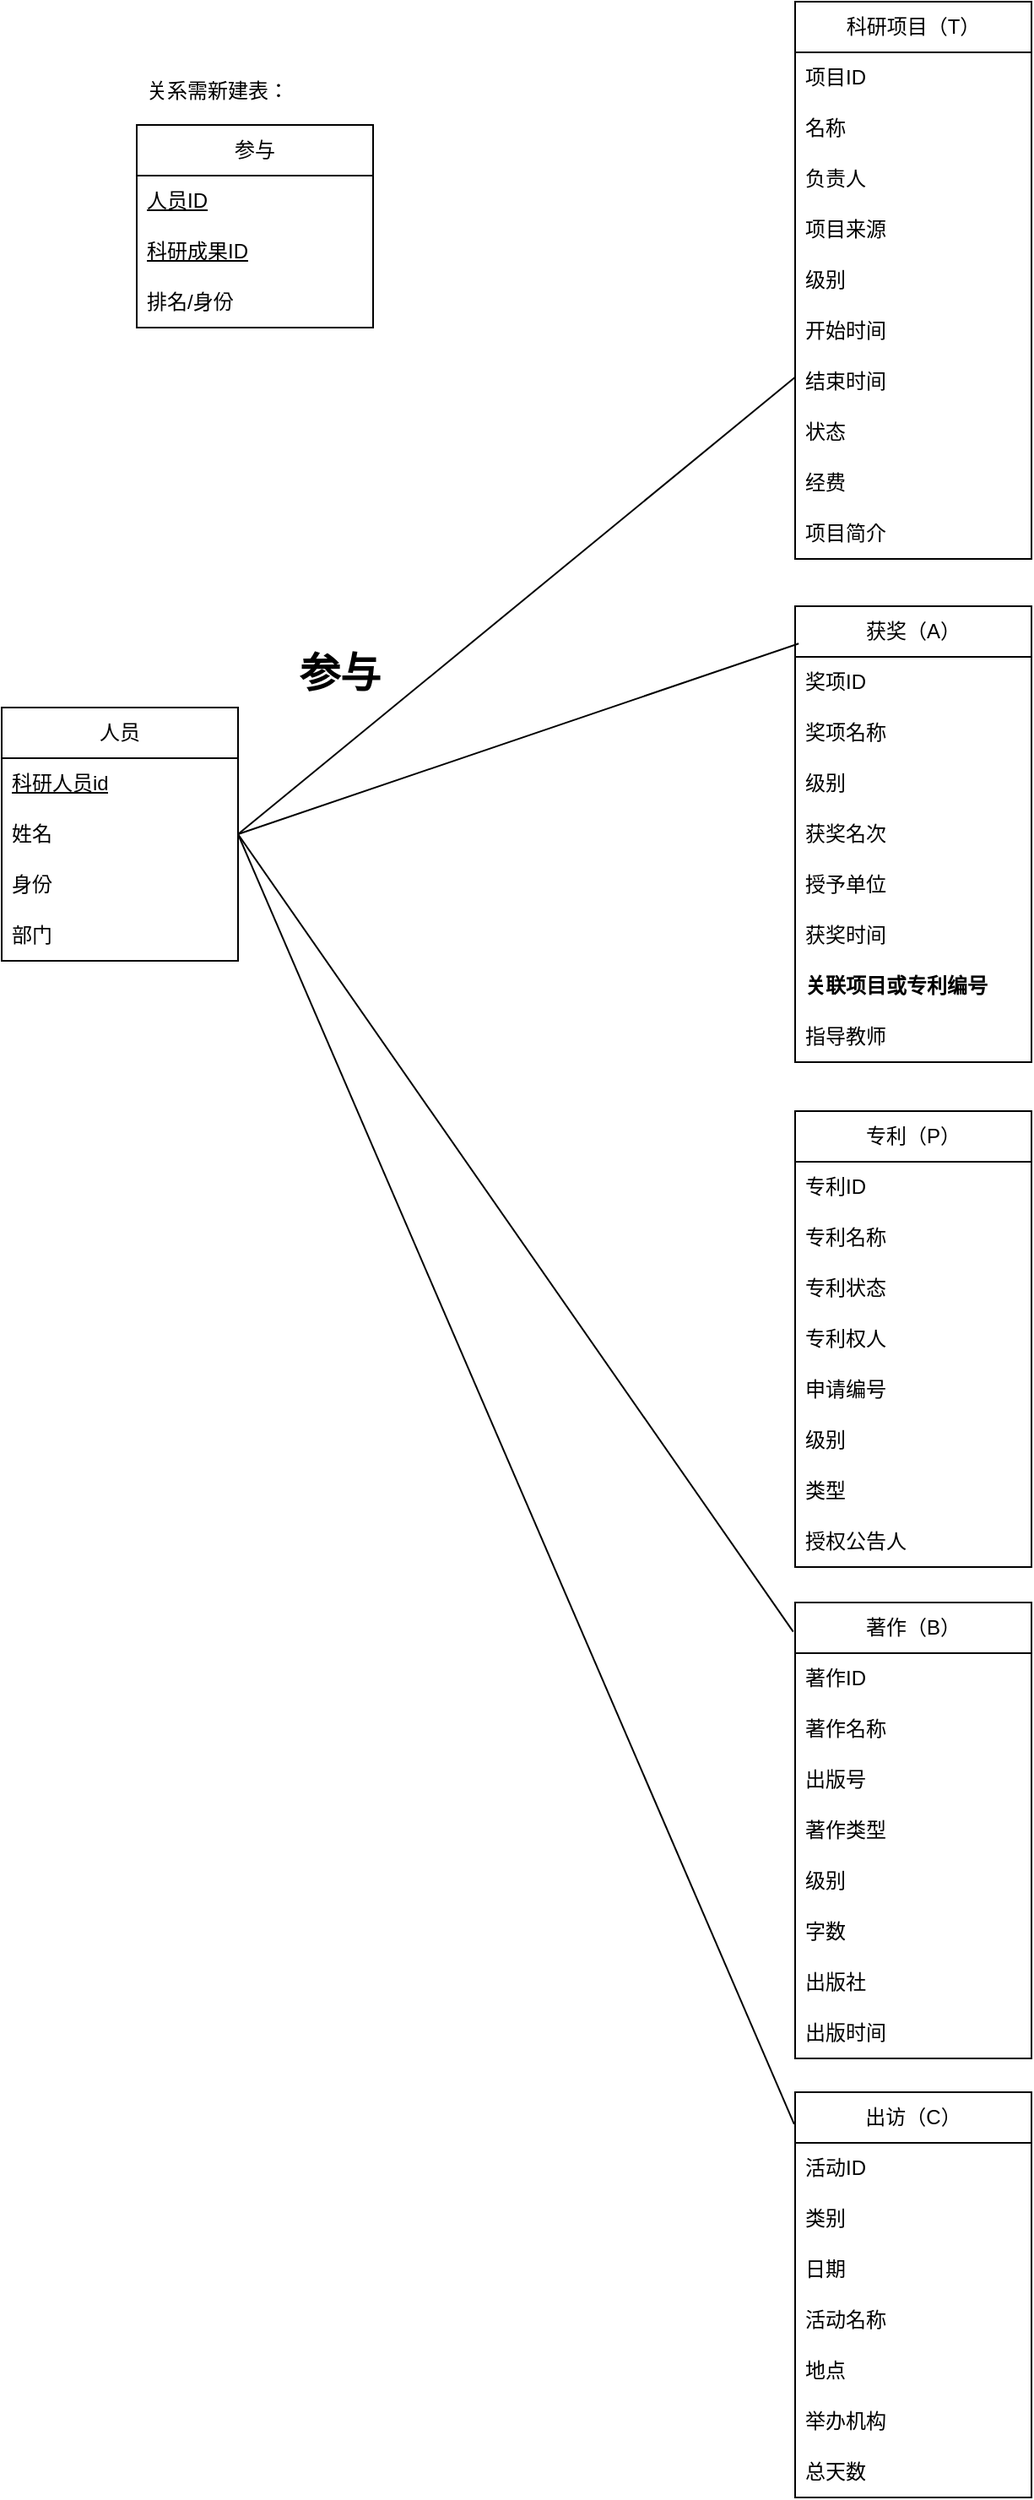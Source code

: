 <mxfile version="24.4.4" type="github">
  <diagram id="C5RBs43oDa-KdzZeNtuy" name="Page-1">
    <mxGraphModel dx="1548" dy="399" grid="1" gridSize="10" guides="1" tooltips="1" connect="1" arrows="1" fold="1" page="1" pageScale="1" pageWidth="827" pageHeight="1169" math="0" shadow="0">
      <root>
        <mxCell id="WIyWlLk6GJQsqaUBKTNV-0" />
        <mxCell id="WIyWlLk6GJQsqaUBKTNV-1" parent="WIyWlLk6GJQsqaUBKTNV-0" />
        <mxCell id="b3MbdYtVjMKW3tp-53om-20" value="科研项目（T）" style="swimlane;fontStyle=0;childLayout=stackLayout;horizontal=1;startSize=30;horizontalStack=0;resizeParent=1;resizeParentMax=0;resizeLast=0;collapsible=1;marginBottom=0;whiteSpace=wrap;html=1;" vertex="1" parent="WIyWlLk6GJQsqaUBKTNV-1">
          <mxGeometry x="-70" y="512" width="140" height="330" as="geometry" />
        </mxCell>
        <mxCell id="b3MbdYtVjMKW3tp-53om-21" value="项目ID" style="text;strokeColor=none;fillColor=none;align=left;verticalAlign=middle;spacingLeft=4;spacingRight=4;overflow=hidden;points=[[0,0.5],[1,0.5]];portConstraint=eastwest;rotatable=0;whiteSpace=wrap;html=1;" vertex="1" parent="b3MbdYtVjMKW3tp-53om-20">
          <mxGeometry y="30" width="140" height="30" as="geometry" />
        </mxCell>
        <mxCell id="b3MbdYtVjMKW3tp-53om-22" value="名称" style="text;strokeColor=none;fillColor=none;align=left;verticalAlign=middle;spacingLeft=4;spacingRight=4;overflow=hidden;points=[[0,0.5],[1,0.5]];portConstraint=eastwest;rotatable=0;whiteSpace=wrap;html=1;" vertex="1" parent="b3MbdYtVjMKW3tp-53om-20">
          <mxGeometry y="60" width="140" height="30" as="geometry" />
        </mxCell>
        <mxCell id="b3MbdYtVjMKW3tp-53om-23" value="负责人" style="text;strokeColor=none;fillColor=none;align=left;verticalAlign=middle;spacingLeft=4;spacingRight=4;overflow=hidden;points=[[0,0.5],[1,0.5]];portConstraint=eastwest;rotatable=0;whiteSpace=wrap;html=1;" vertex="1" parent="b3MbdYtVjMKW3tp-53om-20">
          <mxGeometry y="90" width="140" height="30" as="geometry" />
        </mxCell>
        <mxCell id="b3MbdYtVjMKW3tp-53om-24" value="项目来源" style="text;strokeColor=none;fillColor=none;align=left;verticalAlign=middle;spacingLeft=4;spacingRight=4;overflow=hidden;points=[[0,0.5],[1,0.5]];portConstraint=eastwest;rotatable=0;whiteSpace=wrap;html=1;" vertex="1" parent="b3MbdYtVjMKW3tp-53om-20">
          <mxGeometry y="120" width="140" height="30" as="geometry" />
        </mxCell>
        <mxCell id="b3MbdYtVjMKW3tp-53om-25" value="级别" style="text;strokeColor=none;fillColor=none;align=left;verticalAlign=middle;spacingLeft=4;spacingRight=4;overflow=hidden;points=[[0,0.5],[1,0.5]];portConstraint=eastwest;rotatable=0;whiteSpace=wrap;html=1;" vertex="1" parent="b3MbdYtVjMKW3tp-53om-20">
          <mxGeometry y="150" width="140" height="30" as="geometry" />
        </mxCell>
        <mxCell id="b3MbdYtVjMKW3tp-53om-26" value="开始时间" style="text;strokeColor=none;fillColor=none;align=left;verticalAlign=middle;spacingLeft=4;spacingRight=4;overflow=hidden;points=[[0,0.5],[1,0.5]];portConstraint=eastwest;rotatable=0;whiteSpace=wrap;html=1;" vertex="1" parent="b3MbdYtVjMKW3tp-53om-20">
          <mxGeometry y="180" width="140" height="30" as="geometry" />
        </mxCell>
        <mxCell id="b3MbdYtVjMKW3tp-53om-27" value="结束时间" style="text;strokeColor=none;fillColor=none;align=left;verticalAlign=middle;spacingLeft=4;spacingRight=4;overflow=hidden;points=[[0,0.5],[1,0.5]];portConstraint=eastwest;rotatable=0;whiteSpace=wrap;html=1;" vertex="1" parent="b3MbdYtVjMKW3tp-53om-20">
          <mxGeometry y="210" width="140" height="30" as="geometry" />
        </mxCell>
        <mxCell id="b3MbdYtVjMKW3tp-53om-28" value="状态" style="text;strokeColor=none;fillColor=none;align=left;verticalAlign=middle;spacingLeft=4;spacingRight=4;overflow=hidden;points=[[0,0.5],[1,0.5]];portConstraint=eastwest;rotatable=0;whiteSpace=wrap;html=1;" vertex="1" parent="b3MbdYtVjMKW3tp-53om-20">
          <mxGeometry y="240" width="140" height="30" as="geometry" />
        </mxCell>
        <mxCell id="b3MbdYtVjMKW3tp-53om-29" value="经费" style="text;strokeColor=none;fillColor=none;align=left;verticalAlign=middle;spacingLeft=4;spacingRight=4;overflow=hidden;points=[[0,0.5],[1,0.5]];portConstraint=eastwest;rotatable=0;whiteSpace=wrap;html=1;" vertex="1" parent="b3MbdYtVjMKW3tp-53om-20">
          <mxGeometry y="270" width="140" height="30" as="geometry" />
        </mxCell>
        <mxCell id="b3MbdYtVjMKW3tp-53om-30" value="项目简介" style="text;strokeColor=none;fillColor=none;align=left;verticalAlign=middle;spacingLeft=4;spacingRight=4;overflow=hidden;points=[[0,0.5],[1,0.5]];portConstraint=eastwest;rotatable=0;whiteSpace=wrap;html=1;" vertex="1" parent="b3MbdYtVjMKW3tp-53om-20">
          <mxGeometry y="300" width="140" height="30" as="geometry" />
        </mxCell>
        <mxCell id="b3MbdYtVjMKW3tp-53om-37" value="获奖（A）" style="swimlane;fontStyle=0;childLayout=stackLayout;horizontal=1;startSize=30;horizontalStack=0;resizeParent=1;resizeParentMax=0;resizeLast=0;collapsible=1;marginBottom=0;whiteSpace=wrap;html=1;" vertex="1" parent="WIyWlLk6GJQsqaUBKTNV-1">
          <mxGeometry x="-70" y="870" width="140" height="270" as="geometry" />
        </mxCell>
        <mxCell id="b3MbdYtVjMKW3tp-53om-38" value="奖项ID" style="text;strokeColor=none;fillColor=none;align=left;verticalAlign=middle;spacingLeft=4;spacingRight=4;overflow=hidden;points=[[0,0.5],[1,0.5]];portConstraint=eastwest;rotatable=0;whiteSpace=wrap;html=1;" vertex="1" parent="b3MbdYtVjMKW3tp-53om-37">
          <mxGeometry y="30" width="140" height="30" as="geometry" />
        </mxCell>
        <mxCell id="b3MbdYtVjMKW3tp-53om-39" value="奖项名称" style="text;strokeColor=none;fillColor=none;align=left;verticalAlign=middle;spacingLeft=4;spacingRight=4;overflow=hidden;points=[[0,0.5],[1,0.5]];portConstraint=eastwest;rotatable=0;whiteSpace=wrap;html=1;" vertex="1" parent="b3MbdYtVjMKW3tp-53om-37">
          <mxGeometry y="60" width="140" height="30" as="geometry" />
        </mxCell>
        <mxCell id="b3MbdYtVjMKW3tp-53om-40" value="级别" style="text;strokeColor=none;fillColor=none;align=left;verticalAlign=middle;spacingLeft=4;spacingRight=4;overflow=hidden;points=[[0,0.5],[1,0.5]];portConstraint=eastwest;rotatable=0;whiteSpace=wrap;html=1;" vertex="1" parent="b3MbdYtVjMKW3tp-53om-37">
          <mxGeometry y="90" width="140" height="30" as="geometry" />
        </mxCell>
        <mxCell id="b3MbdYtVjMKW3tp-53om-41" value="获奖名次" style="text;strokeColor=none;fillColor=none;align=left;verticalAlign=middle;spacingLeft=4;spacingRight=4;overflow=hidden;points=[[0,0.5],[1,0.5]];portConstraint=eastwest;rotatable=0;whiteSpace=wrap;html=1;" vertex="1" parent="b3MbdYtVjMKW3tp-53om-37">
          <mxGeometry y="120" width="140" height="30" as="geometry" />
        </mxCell>
        <mxCell id="b3MbdYtVjMKW3tp-53om-42" value="授予单位" style="text;strokeColor=none;fillColor=none;align=left;verticalAlign=middle;spacingLeft=4;spacingRight=4;overflow=hidden;points=[[0,0.5],[1,0.5]];portConstraint=eastwest;rotatable=0;whiteSpace=wrap;html=1;" vertex="1" parent="b3MbdYtVjMKW3tp-53om-37">
          <mxGeometry y="150" width="140" height="30" as="geometry" />
        </mxCell>
        <mxCell id="b3MbdYtVjMKW3tp-53om-43" value="获奖时间" style="text;strokeColor=none;fillColor=none;align=left;verticalAlign=middle;spacingLeft=4;spacingRight=4;overflow=hidden;points=[[0,0.5],[1,0.5]];portConstraint=eastwest;rotatable=0;whiteSpace=wrap;html=1;" vertex="1" parent="b3MbdYtVjMKW3tp-53om-37">
          <mxGeometry y="180" width="140" height="30" as="geometry" />
        </mxCell>
        <mxCell id="b3MbdYtVjMKW3tp-53om-44" value="&lt;b&gt;关联项目或专利编号&lt;/b&gt;" style="text;strokeColor=none;fillColor=none;align=left;verticalAlign=middle;spacingLeft=4;spacingRight=4;overflow=hidden;points=[[0,0.5],[1,0.5]];portConstraint=eastwest;rotatable=0;whiteSpace=wrap;html=1;" vertex="1" parent="b3MbdYtVjMKW3tp-53om-37">
          <mxGeometry y="210" width="140" height="30" as="geometry" />
        </mxCell>
        <mxCell id="b3MbdYtVjMKW3tp-53om-45" value="指导教师" style="text;strokeColor=none;fillColor=none;align=left;verticalAlign=middle;spacingLeft=4;spacingRight=4;overflow=hidden;points=[[0,0.5],[1,0.5]];portConstraint=eastwest;rotatable=0;whiteSpace=wrap;html=1;" vertex="1" parent="b3MbdYtVjMKW3tp-53om-37">
          <mxGeometry y="240" width="140" height="30" as="geometry" />
        </mxCell>
        <mxCell id="b3MbdYtVjMKW3tp-53om-46" value="专利（P）" style="swimlane;fontStyle=0;childLayout=stackLayout;horizontal=1;startSize=30;horizontalStack=0;resizeParent=1;resizeParentMax=0;resizeLast=0;collapsible=1;marginBottom=0;whiteSpace=wrap;html=1;" vertex="1" parent="WIyWlLk6GJQsqaUBKTNV-1">
          <mxGeometry x="-70" y="1169" width="140" height="270" as="geometry" />
        </mxCell>
        <mxCell id="b3MbdYtVjMKW3tp-53om-47" value="专利ID" style="text;strokeColor=none;fillColor=none;align=left;verticalAlign=middle;spacingLeft=4;spacingRight=4;overflow=hidden;points=[[0,0.5],[1,0.5]];portConstraint=eastwest;rotatable=0;whiteSpace=wrap;html=1;" vertex="1" parent="b3MbdYtVjMKW3tp-53om-46">
          <mxGeometry y="30" width="140" height="30" as="geometry" />
        </mxCell>
        <mxCell id="b3MbdYtVjMKW3tp-53om-48" value="专利名称" style="text;strokeColor=none;fillColor=none;align=left;verticalAlign=middle;spacingLeft=4;spacingRight=4;overflow=hidden;points=[[0,0.5],[1,0.5]];portConstraint=eastwest;rotatable=0;whiteSpace=wrap;html=1;" vertex="1" parent="b3MbdYtVjMKW3tp-53om-46">
          <mxGeometry y="60" width="140" height="30" as="geometry" />
        </mxCell>
        <mxCell id="b3MbdYtVjMKW3tp-53om-50" value="专利状态" style="text;strokeColor=none;fillColor=none;align=left;verticalAlign=middle;spacingLeft=4;spacingRight=4;overflow=hidden;points=[[0,0.5],[1,0.5]];portConstraint=eastwest;rotatable=0;whiteSpace=wrap;html=1;" vertex="1" parent="b3MbdYtVjMKW3tp-53om-46">
          <mxGeometry y="90" width="140" height="30" as="geometry" />
        </mxCell>
        <mxCell id="b3MbdYtVjMKW3tp-53om-51" value="专利权人" style="text;strokeColor=none;fillColor=none;align=left;verticalAlign=middle;spacingLeft=4;spacingRight=4;overflow=hidden;points=[[0,0.5],[1,0.5]];portConstraint=eastwest;rotatable=0;whiteSpace=wrap;html=1;" vertex="1" parent="b3MbdYtVjMKW3tp-53om-46">
          <mxGeometry y="120" width="140" height="30" as="geometry" />
        </mxCell>
        <mxCell id="b3MbdYtVjMKW3tp-53om-52" value="申请编号" style="text;strokeColor=none;fillColor=none;align=left;verticalAlign=middle;spacingLeft=4;spacingRight=4;overflow=hidden;points=[[0,0.5],[1,0.5]];portConstraint=eastwest;rotatable=0;whiteSpace=wrap;html=1;" vertex="1" parent="b3MbdYtVjMKW3tp-53om-46">
          <mxGeometry y="150" width="140" height="30" as="geometry" />
        </mxCell>
        <mxCell id="b3MbdYtVjMKW3tp-53om-53" value="级别" style="text;strokeColor=none;fillColor=none;align=left;verticalAlign=middle;spacingLeft=4;spacingRight=4;overflow=hidden;points=[[0,0.5],[1,0.5]];portConstraint=eastwest;rotatable=0;whiteSpace=wrap;html=1;" vertex="1" parent="b3MbdYtVjMKW3tp-53om-46">
          <mxGeometry y="180" width="140" height="30" as="geometry" />
        </mxCell>
        <mxCell id="b3MbdYtVjMKW3tp-53om-54" value="类型" style="text;strokeColor=none;fillColor=none;align=left;verticalAlign=middle;spacingLeft=4;spacingRight=4;overflow=hidden;points=[[0,0.5],[1,0.5]];portConstraint=eastwest;rotatable=0;whiteSpace=wrap;html=1;" vertex="1" parent="b3MbdYtVjMKW3tp-53om-46">
          <mxGeometry y="210" width="140" height="30" as="geometry" />
        </mxCell>
        <mxCell id="b3MbdYtVjMKW3tp-53om-55" value="授权公告人" style="text;strokeColor=none;fillColor=none;align=left;verticalAlign=middle;spacingLeft=4;spacingRight=4;overflow=hidden;points=[[0,0.5],[1,0.5]];portConstraint=eastwest;rotatable=0;whiteSpace=wrap;html=1;" vertex="1" parent="b3MbdYtVjMKW3tp-53om-46">
          <mxGeometry y="240" width="140" height="30" as="geometry" />
        </mxCell>
        <mxCell id="b3MbdYtVjMKW3tp-53om-56" value="著作（B）" style="swimlane;fontStyle=0;childLayout=stackLayout;horizontal=1;startSize=30;horizontalStack=0;resizeParent=1;resizeParentMax=0;resizeLast=0;collapsible=1;marginBottom=0;whiteSpace=wrap;html=1;" vertex="1" parent="WIyWlLk6GJQsqaUBKTNV-1">
          <mxGeometry x="-70" y="1460" width="140" height="270" as="geometry" />
        </mxCell>
        <mxCell id="b3MbdYtVjMKW3tp-53om-57" value="著作ID" style="text;strokeColor=none;fillColor=none;align=left;verticalAlign=middle;spacingLeft=4;spacingRight=4;overflow=hidden;points=[[0,0.5],[1,0.5]];portConstraint=eastwest;rotatable=0;whiteSpace=wrap;html=1;" vertex="1" parent="b3MbdYtVjMKW3tp-53om-56">
          <mxGeometry y="30" width="140" height="30" as="geometry" />
        </mxCell>
        <mxCell id="b3MbdYtVjMKW3tp-53om-58" value="著作名称" style="text;strokeColor=none;fillColor=none;align=left;verticalAlign=middle;spacingLeft=4;spacingRight=4;overflow=hidden;points=[[0,0.5],[1,0.5]];portConstraint=eastwest;rotatable=0;whiteSpace=wrap;html=1;" vertex="1" parent="b3MbdYtVjMKW3tp-53om-56">
          <mxGeometry y="60" width="140" height="30" as="geometry" />
        </mxCell>
        <mxCell id="b3MbdYtVjMKW3tp-53om-59" value="出版号" style="text;strokeColor=none;fillColor=none;align=left;verticalAlign=middle;spacingLeft=4;spacingRight=4;overflow=hidden;points=[[0,0.5],[1,0.5]];portConstraint=eastwest;rotatable=0;whiteSpace=wrap;html=1;" vertex="1" parent="b3MbdYtVjMKW3tp-53om-56">
          <mxGeometry y="90" width="140" height="30" as="geometry" />
        </mxCell>
        <mxCell id="b3MbdYtVjMKW3tp-53om-60" value="著作类型" style="text;strokeColor=none;fillColor=none;align=left;verticalAlign=middle;spacingLeft=4;spacingRight=4;overflow=hidden;points=[[0,0.5],[1,0.5]];portConstraint=eastwest;rotatable=0;whiteSpace=wrap;html=1;" vertex="1" parent="b3MbdYtVjMKW3tp-53om-56">
          <mxGeometry y="120" width="140" height="30" as="geometry" />
        </mxCell>
        <mxCell id="b3MbdYtVjMKW3tp-53om-61" value="级别" style="text;strokeColor=none;fillColor=none;align=left;verticalAlign=middle;spacingLeft=4;spacingRight=4;overflow=hidden;points=[[0,0.5],[1,0.5]];portConstraint=eastwest;rotatable=0;whiteSpace=wrap;html=1;" vertex="1" parent="b3MbdYtVjMKW3tp-53om-56">
          <mxGeometry y="150" width="140" height="30" as="geometry" />
        </mxCell>
        <mxCell id="b3MbdYtVjMKW3tp-53om-62" value="字数" style="text;strokeColor=none;fillColor=none;align=left;verticalAlign=middle;spacingLeft=4;spacingRight=4;overflow=hidden;points=[[0,0.5],[1,0.5]];portConstraint=eastwest;rotatable=0;whiteSpace=wrap;html=1;" vertex="1" parent="b3MbdYtVjMKW3tp-53om-56">
          <mxGeometry y="180" width="140" height="30" as="geometry" />
        </mxCell>
        <mxCell id="b3MbdYtVjMKW3tp-53om-63" value="出版社" style="text;strokeColor=none;fillColor=none;align=left;verticalAlign=middle;spacingLeft=4;spacingRight=4;overflow=hidden;points=[[0,0.5],[1,0.5]];portConstraint=eastwest;rotatable=0;whiteSpace=wrap;html=1;" vertex="1" parent="b3MbdYtVjMKW3tp-53om-56">
          <mxGeometry y="210" width="140" height="30" as="geometry" />
        </mxCell>
        <mxCell id="b3MbdYtVjMKW3tp-53om-64" value="出版时间" style="text;strokeColor=none;fillColor=none;align=left;verticalAlign=middle;spacingLeft=4;spacingRight=4;overflow=hidden;points=[[0,0.5],[1,0.5]];portConstraint=eastwest;rotatable=0;whiteSpace=wrap;html=1;" vertex="1" parent="b3MbdYtVjMKW3tp-53om-56">
          <mxGeometry y="240" width="140" height="30" as="geometry" />
        </mxCell>
        <mxCell id="b3MbdYtVjMKW3tp-53om-68" value="人员" style="swimlane;fontStyle=0;childLayout=stackLayout;horizontal=1;startSize=30;horizontalStack=0;resizeParent=1;resizeParentMax=0;resizeLast=0;collapsible=1;marginBottom=0;whiteSpace=wrap;html=1;" vertex="1" parent="WIyWlLk6GJQsqaUBKTNV-1">
          <mxGeometry x="-540" y="930" width="140" height="150" as="geometry" />
        </mxCell>
        <mxCell id="b3MbdYtVjMKW3tp-53om-69" value="&lt;u&gt;科研人员id&lt;/u&gt;" style="text;strokeColor=none;fillColor=none;align=left;verticalAlign=middle;spacingLeft=4;spacingRight=4;overflow=hidden;points=[[0,0.5],[1,0.5]];portConstraint=eastwest;rotatable=0;whiteSpace=wrap;html=1;" vertex="1" parent="b3MbdYtVjMKW3tp-53om-68">
          <mxGeometry y="30" width="140" height="30" as="geometry" />
        </mxCell>
        <mxCell id="b3MbdYtVjMKW3tp-53om-70" value="姓名" style="text;strokeColor=none;fillColor=none;align=left;verticalAlign=middle;spacingLeft=4;spacingRight=4;overflow=hidden;points=[[0,0.5],[1,0.5]];portConstraint=eastwest;rotatable=0;whiteSpace=wrap;html=1;" vertex="1" parent="b3MbdYtVjMKW3tp-53om-68">
          <mxGeometry y="60" width="140" height="30" as="geometry" />
        </mxCell>
        <mxCell id="b3MbdYtVjMKW3tp-53om-71" value="身份" style="text;strokeColor=none;fillColor=none;align=left;verticalAlign=middle;spacingLeft=4;spacingRight=4;overflow=hidden;points=[[0,0.5],[1,0.5]];portConstraint=eastwest;rotatable=0;whiteSpace=wrap;html=1;" vertex="1" parent="b3MbdYtVjMKW3tp-53om-68">
          <mxGeometry y="90" width="140" height="30" as="geometry" />
        </mxCell>
        <mxCell id="b3MbdYtVjMKW3tp-53om-74" value="部门" style="text;strokeColor=none;fillColor=none;align=left;verticalAlign=middle;spacingLeft=4;spacingRight=4;overflow=hidden;points=[[0,0.5],[1,0.5]];portConstraint=eastwest;rotatable=0;whiteSpace=wrap;html=1;" vertex="1" parent="b3MbdYtVjMKW3tp-53om-68">
          <mxGeometry y="120" width="140" height="30" as="geometry" />
        </mxCell>
        <mxCell id="b3MbdYtVjMKW3tp-53om-83" value="出访（C）" style="swimlane;fontStyle=0;childLayout=stackLayout;horizontal=1;startSize=30;horizontalStack=0;resizeParent=1;resizeParentMax=0;resizeLast=0;collapsible=1;marginBottom=0;whiteSpace=wrap;html=1;" vertex="1" parent="WIyWlLk6GJQsqaUBKTNV-1">
          <mxGeometry x="-70" y="1750" width="140" height="240" as="geometry" />
        </mxCell>
        <mxCell id="b3MbdYtVjMKW3tp-53om-84" value="活动ID" style="text;strokeColor=none;fillColor=none;align=left;verticalAlign=middle;spacingLeft=4;spacingRight=4;overflow=hidden;points=[[0,0.5],[1,0.5]];portConstraint=eastwest;rotatable=0;whiteSpace=wrap;html=1;" vertex="1" parent="b3MbdYtVjMKW3tp-53om-83">
          <mxGeometry y="30" width="140" height="30" as="geometry" />
        </mxCell>
        <mxCell id="b3MbdYtVjMKW3tp-53om-85" value="类别" style="text;strokeColor=none;fillColor=none;align=left;verticalAlign=middle;spacingLeft=4;spacingRight=4;overflow=hidden;points=[[0,0.5],[1,0.5]];portConstraint=eastwest;rotatable=0;whiteSpace=wrap;html=1;" vertex="1" parent="b3MbdYtVjMKW3tp-53om-83">
          <mxGeometry y="60" width="140" height="30" as="geometry" />
        </mxCell>
        <mxCell id="b3MbdYtVjMKW3tp-53om-86" value="日期" style="text;strokeColor=none;fillColor=none;align=left;verticalAlign=middle;spacingLeft=4;spacingRight=4;overflow=hidden;points=[[0,0.5],[1,0.5]];portConstraint=eastwest;rotatable=0;whiteSpace=wrap;html=1;" vertex="1" parent="b3MbdYtVjMKW3tp-53om-83">
          <mxGeometry y="90" width="140" height="30" as="geometry" />
        </mxCell>
        <mxCell id="b3MbdYtVjMKW3tp-53om-87" value="活动名称" style="text;strokeColor=none;fillColor=none;align=left;verticalAlign=middle;spacingLeft=4;spacingRight=4;overflow=hidden;points=[[0,0.5],[1,0.5]];portConstraint=eastwest;rotatable=0;whiteSpace=wrap;html=1;" vertex="1" parent="b3MbdYtVjMKW3tp-53om-83">
          <mxGeometry y="120" width="140" height="30" as="geometry" />
        </mxCell>
        <mxCell id="b3MbdYtVjMKW3tp-53om-88" value="地点" style="text;strokeColor=none;fillColor=none;align=left;verticalAlign=middle;spacingLeft=4;spacingRight=4;overflow=hidden;points=[[0,0.5],[1,0.5]];portConstraint=eastwest;rotatable=0;whiteSpace=wrap;html=1;" vertex="1" parent="b3MbdYtVjMKW3tp-53om-83">
          <mxGeometry y="150" width="140" height="30" as="geometry" />
        </mxCell>
        <mxCell id="b3MbdYtVjMKW3tp-53om-89" value="举办机构" style="text;strokeColor=none;fillColor=none;align=left;verticalAlign=middle;spacingLeft=4;spacingRight=4;overflow=hidden;points=[[0,0.5],[1,0.5]];portConstraint=eastwest;rotatable=0;whiteSpace=wrap;html=1;" vertex="1" parent="b3MbdYtVjMKW3tp-53om-83">
          <mxGeometry y="180" width="140" height="30" as="geometry" />
        </mxCell>
        <mxCell id="b3MbdYtVjMKW3tp-53om-90" value="总天数" style="text;strokeColor=none;fillColor=none;align=left;verticalAlign=middle;spacingLeft=4;spacingRight=4;overflow=hidden;points=[[0,0.5],[1,0.5]];portConstraint=eastwest;rotatable=0;whiteSpace=wrap;html=1;" vertex="1" parent="b3MbdYtVjMKW3tp-53om-83">
          <mxGeometry y="210" width="140" height="30" as="geometry" />
        </mxCell>
        <mxCell id="b3MbdYtVjMKW3tp-53om-102" value="参与" style="text;strokeColor=none;fillColor=none;html=1;fontSize=24;fontStyle=1;verticalAlign=middle;align=center;" vertex="1" parent="WIyWlLk6GJQsqaUBKTNV-1">
          <mxGeometry x="-390" y="890" width="100" height="40" as="geometry" />
        </mxCell>
        <mxCell id="b3MbdYtVjMKW3tp-53om-107" value="" style="endArrow=none;html=1;rounded=0;exitX=1;exitY=0.5;exitDx=0;exitDy=0;" edge="1" parent="WIyWlLk6GJQsqaUBKTNV-1" source="b3MbdYtVjMKW3tp-53om-70" target="b3MbdYtVjMKW3tp-53om-20">
          <mxGeometry width="50" height="50" relative="1" as="geometry">
            <mxPoint x="-310" y="950" as="sourcePoint" />
            <mxPoint x="-260" y="900" as="targetPoint" />
          </mxGeometry>
        </mxCell>
        <mxCell id="b3MbdYtVjMKW3tp-53om-108" value="" style="endArrow=none;html=1;rounded=0;exitX=1;exitY=0.5;exitDx=0;exitDy=0;entryX=0.015;entryY=0.082;entryDx=0;entryDy=0;entryPerimeter=0;" edge="1" parent="WIyWlLk6GJQsqaUBKTNV-1" source="b3MbdYtVjMKW3tp-53om-70" target="b3MbdYtVjMKW3tp-53om-37">
          <mxGeometry width="50" height="50" relative="1" as="geometry">
            <mxPoint x="-310" y="1020" as="sourcePoint" />
            <mxPoint x="-260" y="970" as="targetPoint" />
          </mxGeometry>
        </mxCell>
        <mxCell id="b3MbdYtVjMKW3tp-53om-109" value="" style="endArrow=none;html=1;rounded=0;exitX=1;exitY=0.5;exitDx=0;exitDy=0;entryX=-0.008;entryY=0.064;entryDx=0;entryDy=0;entryPerimeter=0;" edge="1" parent="WIyWlLk6GJQsqaUBKTNV-1" source="b3MbdYtVjMKW3tp-53om-70" target="b3MbdYtVjMKW3tp-53om-56">
          <mxGeometry width="50" height="50" relative="1" as="geometry">
            <mxPoint x="-310" y="1200" as="sourcePoint" />
            <mxPoint x="-260" y="1150" as="targetPoint" />
          </mxGeometry>
        </mxCell>
        <mxCell id="b3MbdYtVjMKW3tp-53om-111" value="" style="endArrow=none;html=1;rounded=0;exitX=1;exitY=0.5;exitDx=0;exitDy=0;entryX=-0.004;entryY=0.079;entryDx=0;entryDy=0;entryPerimeter=0;" edge="1" parent="WIyWlLk6GJQsqaUBKTNV-1" source="b3MbdYtVjMKW3tp-53om-70" target="b3MbdYtVjMKW3tp-53om-83">
          <mxGeometry width="50" height="50" relative="1" as="geometry">
            <mxPoint x="-310" y="1090" as="sourcePoint" />
            <mxPoint x="-260" y="1040" as="targetPoint" />
          </mxGeometry>
        </mxCell>
        <mxCell id="b3MbdYtVjMKW3tp-53om-112" value="参与" style="swimlane;fontStyle=0;childLayout=stackLayout;horizontal=1;startSize=30;horizontalStack=0;resizeParent=1;resizeParentMax=0;resizeLast=0;collapsible=1;marginBottom=0;whiteSpace=wrap;html=1;" vertex="1" parent="WIyWlLk6GJQsqaUBKTNV-1">
          <mxGeometry x="-460" y="585" width="140" height="120" as="geometry" />
        </mxCell>
        <mxCell id="b3MbdYtVjMKW3tp-53om-113" value="&lt;u&gt;人员ID&lt;/u&gt;" style="text;strokeColor=none;fillColor=none;align=left;verticalAlign=middle;spacingLeft=4;spacingRight=4;overflow=hidden;points=[[0,0.5],[1,0.5]];portConstraint=eastwest;rotatable=0;whiteSpace=wrap;html=1;" vertex="1" parent="b3MbdYtVjMKW3tp-53om-112">
          <mxGeometry y="30" width="140" height="30" as="geometry" />
        </mxCell>
        <mxCell id="b3MbdYtVjMKW3tp-53om-114" value="&lt;u&gt;科研成果ID&lt;/u&gt;" style="text;strokeColor=none;fillColor=none;align=left;verticalAlign=middle;spacingLeft=4;spacingRight=4;overflow=hidden;points=[[0,0.5],[1,0.5]];portConstraint=eastwest;rotatable=0;whiteSpace=wrap;html=1;" vertex="1" parent="b3MbdYtVjMKW3tp-53om-112">
          <mxGeometry y="60" width="140" height="30" as="geometry" />
        </mxCell>
        <mxCell id="b3MbdYtVjMKW3tp-53om-115" value="排名/身份" style="text;strokeColor=none;fillColor=none;align=left;verticalAlign=middle;spacingLeft=4;spacingRight=4;overflow=hidden;points=[[0,0.5],[1,0.5]];portConstraint=eastwest;rotatable=0;whiteSpace=wrap;html=1;" vertex="1" parent="b3MbdYtVjMKW3tp-53om-112">
          <mxGeometry y="90" width="140" height="30" as="geometry" />
        </mxCell>
        <mxCell id="b3MbdYtVjMKW3tp-53om-117" value="关系需新建表：" style="text;strokeColor=none;fillColor=none;align=left;verticalAlign=middle;spacingLeft=4;spacingRight=4;overflow=hidden;points=[[0,0.5],[1,0.5]];portConstraint=eastwest;rotatable=0;whiteSpace=wrap;html=1;" vertex="1" parent="WIyWlLk6GJQsqaUBKTNV-1">
          <mxGeometry x="-460" y="550" width="120" height="30" as="geometry" />
        </mxCell>
      </root>
    </mxGraphModel>
  </diagram>
</mxfile>
